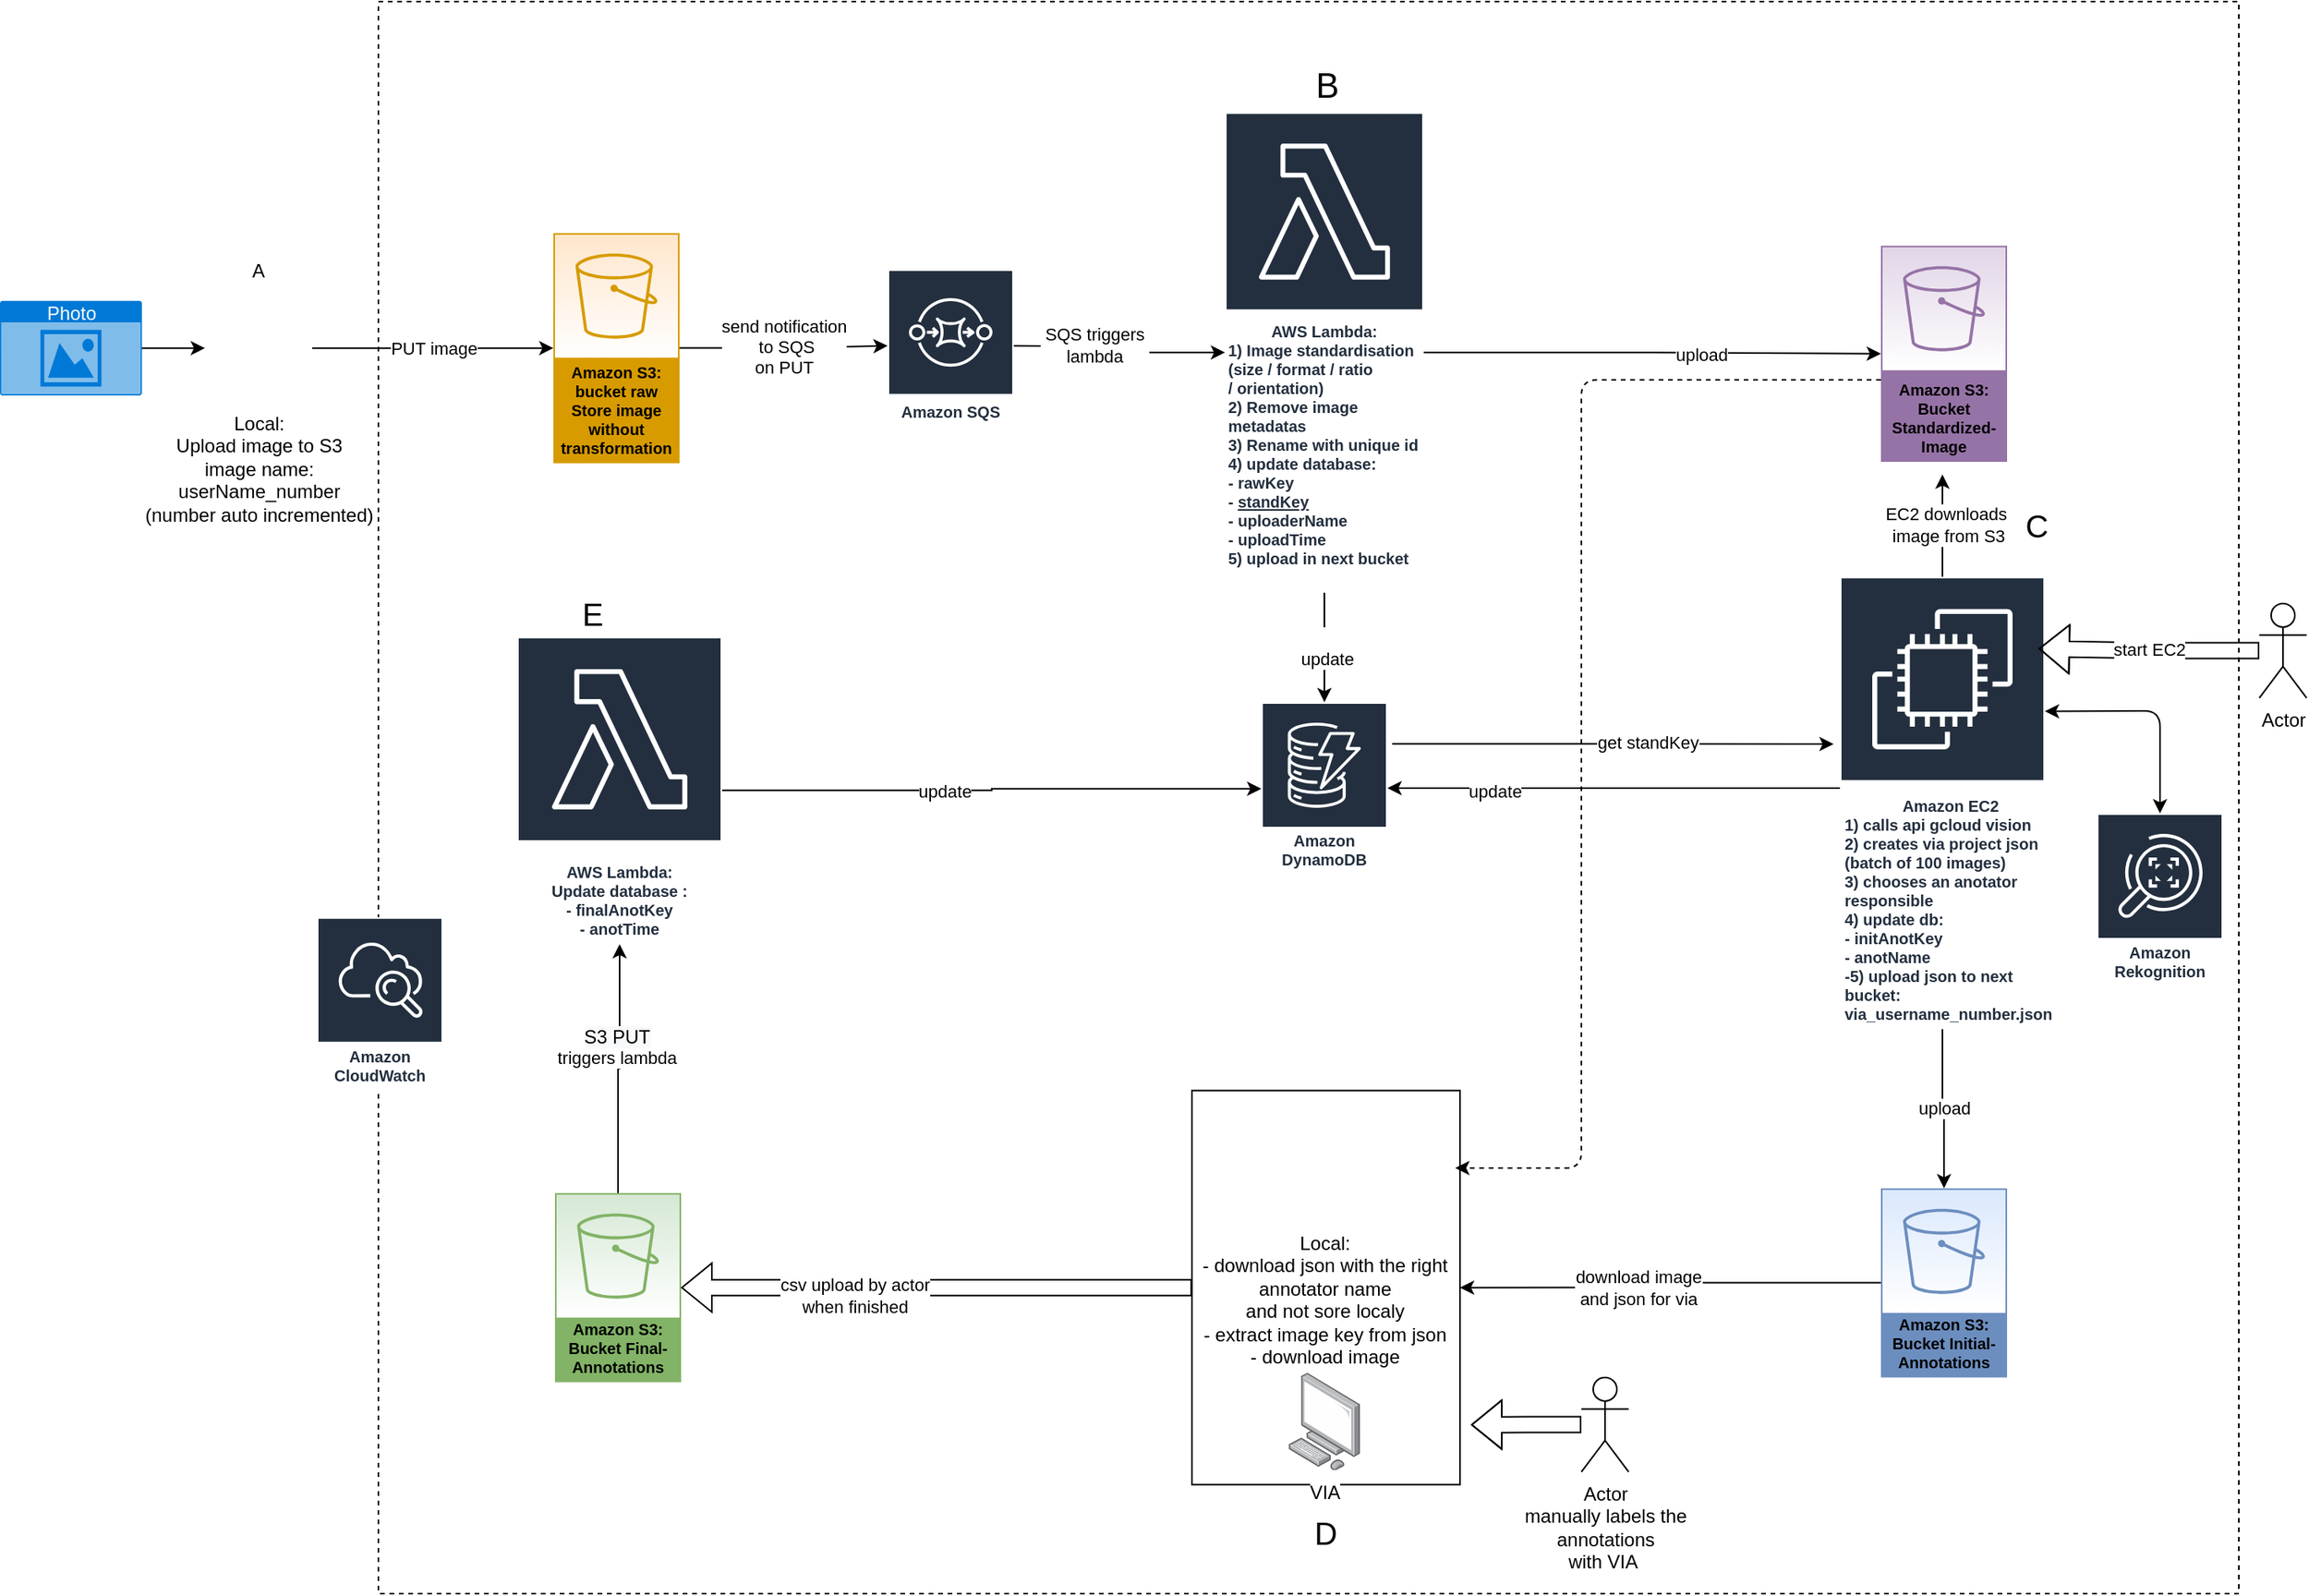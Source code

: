 <mxfile version="14.9.6" type="github">
  <diagram id="-ga6hsOEGiyw53PDkv4c" name="Page-1">
    <mxGraphModel dx="2076" dy="1094" grid="1" gridSize="10" guides="1" tooltips="1" connect="1" arrows="1" fold="1" page="1" pageScale="1" pageWidth="827" pageHeight="1169" math="0" shadow="0">
      <root>
        <mxCell id="0" />
        <mxCell id="1" parent="0" />
        <mxCell id="0uKCtbiLuTCNgKzWHR9k-3" value="Photo" style="html=1;strokeColor=none;fillColor=#0079D6;labelPosition=center;verticalLabelPosition=middle;verticalAlign=top;align=center;fontSize=12;outlineConnect=0;spacingTop=-6;fontColor=#FFFFFF;shape=mxgraph.sitemap.photo;" parent="1" vertex="1">
          <mxGeometry x="80" y="259.83" width="90" height="60" as="geometry" />
        </mxCell>
        <mxCell id="0uKCtbiLuTCNgKzWHR9k-4" value="send notification&lt;br&gt;&amp;nbsp;to SQS&lt;br&gt;on PUT" style="edgeStyle=orthogonalEdgeStyle;rounded=0;orthogonalLoop=1;jettySize=auto;html=1;" parent="1" source="0uKCtbiLuTCNgKzWHR9k-5" edge="1">
          <mxGeometry x="80" y="80" as="geometry">
            <mxPoint x="643" y="288.4" as="targetPoint" />
            <mxPoint as="offset" />
          </mxGeometry>
        </mxCell>
        <mxCell id="0uKCtbiLuTCNgKzWHR9k-5" value="Amazon S3:&lt;br&gt;bucket raw&lt;br&gt;Store image without transformation" style="outlineConnect=0;strokeColor=#d79b00;fillColor=#ffe6cc;dashed=0;verticalLabelPosition=middle;verticalAlign=bottom;align=center;html=1;whiteSpace=wrap;fontSize=10;fontStyle=1;spacing=3;shape=mxgraph.aws4.productIcon;prIcon=mxgraph.aws4.s3;gradientColor=#ffffff;" parent="1" vertex="1">
          <mxGeometry x="431" y="216.83" width="80" height="146" as="geometry" />
        </mxCell>
        <mxCell id="0uKCtbiLuTCNgKzWHR9k-8" value="Amazon S3:&lt;br&gt;Bucket Standardized-Image" style="outlineConnect=0;strokeColor=#9673a6;fillColor=#e1d5e7;dashed=0;verticalLabelPosition=middle;verticalAlign=bottom;align=center;html=1;whiteSpace=wrap;fontSize=10;fontStyle=1;spacing=3;shape=mxgraph.aws4.productIcon;prIcon=mxgraph.aws4.s3;gradientColor=#ffffff;" parent="1" vertex="1">
          <mxGeometry x="1273" y="224.83" width="80" height="137.17" as="geometry" />
        </mxCell>
        <mxCell id="0uKCtbiLuTCNgKzWHR9k-12" value="Amazon DynamoDB" style="outlineConnect=0;fontColor=#232F3E;gradientColor=none;strokeColor=#ffffff;fillColor=#232F3E;dashed=0;verticalLabelPosition=middle;verticalAlign=bottom;align=center;html=1;whiteSpace=wrap;fontSize=10;fontStyle=1;spacing=3;shape=mxgraph.aws4.productIcon;prIcon=mxgraph.aws4.dynamodb;" parent="1" vertex="1">
          <mxGeometry x="880" y="514.44" width="80" height="110" as="geometry" />
        </mxCell>
        <mxCell id="0uKCtbiLuTCNgKzWHR9k-15" value="Amazon S3:&lt;br&gt;Bucket Initial-Annotations" style="outlineConnect=0;strokeColor=#6c8ebf;fillColor=#dae8fc;dashed=0;verticalLabelPosition=middle;verticalAlign=bottom;align=center;html=1;whiteSpace=wrap;fontSize=10;fontStyle=1;spacing=3;shape=mxgraph.aws4.productIcon;prIcon=mxgraph.aws4.s3;gradientColor=#ffffff;" parent="1" vertex="1">
          <mxGeometry x="1273" y="822.83" width="80" height="120" as="geometry" />
        </mxCell>
        <mxCell id="0uKCtbiLuTCNgKzWHR9k-20" value="Amazon S3:&lt;br&gt;Bucket Final-Annotations" style="outlineConnect=0;dashed=0;verticalLabelPosition=middle;verticalAlign=bottom;align=center;html=1;whiteSpace=wrap;fontSize=10;fontStyle=1;spacing=3;shape=mxgraph.aws4.productIcon;prIcon=mxgraph.aws4.s3;fillColor=#d5e8d4;strokeColor=#82b366;gradientColor=#ffffff;" parent="1" vertex="1">
          <mxGeometry x="432" y="825.83" width="80" height="120" as="geometry" />
        </mxCell>
        <mxCell id="0uKCtbiLuTCNgKzWHR9k-21" style="edgeStyle=orthogonalEdgeStyle;shape=flexArrow;rounded=0;orthogonalLoop=1;jettySize=auto;html=1;" parent="1" source="0uKCtbiLuTCNgKzWHR9k-22" edge="1">
          <mxGeometry x="80" y="80" as="geometry">
            <mxPoint x="1013" y="972.83" as="targetPoint" />
          </mxGeometry>
        </mxCell>
        <mxCell id="0uKCtbiLuTCNgKzWHR9k-22" value="Actor&lt;br&gt;manually labels the&lt;br&gt;&amp;nbsp;annotations&amp;nbsp;&lt;br&gt;with VIA&amp;nbsp;" style="shape=umlActor;verticalLabelPosition=bottom;verticalAlign=top;html=1;outlineConnect=0;" parent="1" vertex="1">
          <mxGeometry x="1083" y="942.83" width="30" height="60" as="geometry" />
        </mxCell>
        <mxCell id="0uKCtbiLuTCNgKzWHR9k-23" style="edgeStyle=orthogonalEdgeStyle;rounded=0;orthogonalLoop=1;jettySize=auto;html=1;" parent="1" target="0uKCtbiLuTCNgKzWHR9k-36" edge="1">
          <mxGeometry x="80" y="80" as="geometry">
            <mxPoint x="723" y="288.4" as="sourcePoint" />
          </mxGeometry>
        </mxCell>
        <mxCell id="0uKCtbiLuTCNgKzWHR9k-24" value="&amp;nbsp;SQS triggers&amp;nbsp;&lt;br&gt;lambda" style="edgeLabel;html=1;align=center;verticalAlign=middle;resizable=0;points=[];" parent="0uKCtbiLuTCNgKzWHR9k-23" vertex="1" connectable="0">
          <mxGeometry x="-0.265" y="1" relative="1" as="geometry">
            <mxPoint as="offset" />
          </mxGeometry>
        </mxCell>
        <mxCell id="0uKCtbiLuTCNgKzWHR9k-26" value="" style="group" parent="1" vertex="1" connectable="0">
          <mxGeometry x="210" y="230.83" width="68" height="93" as="geometry" />
        </mxCell>
        <mxCell id="0uKCtbiLuTCNgKzWHR9k-28" value="A" style="text;html=1;strokeColor=none;fillColor=none;align=center;verticalAlign=middle;whiteSpace=wrap;rounded=0;" parent="0uKCtbiLuTCNgKzWHR9k-26" vertex="1">
          <mxGeometry x="14" width="40" height="20" as="geometry" />
        </mxCell>
        <mxCell id="0uKCtbiLuTCNgKzWHR9k-27" value="Local:&lt;br&gt;Upload image to S3&lt;br&gt;image name:&lt;br&gt;userName_number&lt;br&gt;(number auto incremented)" style="shape=image;html=1;verticalAlign=top;verticalLabelPosition=bottom;labelBackgroundColor=#ffffff;imageAspect=0;aspect=fixed;image=https://cdn4.iconfinder.com/data/icons/logos-and-brands/512/267_Python_logo-128.png" parent="0uKCtbiLuTCNgKzWHR9k-26" vertex="1">
          <mxGeometry y="25" width="68" height="68" as="geometry" />
        </mxCell>
        <mxCell id="0uKCtbiLuTCNgKzWHR9k-2" style="edgeStyle=orthogonalEdgeStyle;rounded=0;orthogonalLoop=1;jettySize=auto;html=1;" parent="1" source="0uKCtbiLuTCNgKzWHR9k-3" target="0uKCtbiLuTCNgKzWHR9k-27" edge="1">
          <mxGeometry x="80" y="80" as="geometry" />
        </mxCell>
        <mxCell id="0uKCtbiLuTCNgKzWHR9k-1" value="PUT image" style="edgeStyle=orthogonalEdgeStyle;rounded=0;orthogonalLoop=1;jettySize=auto;html=1;" parent="1" source="0uKCtbiLuTCNgKzWHR9k-27" target="0uKCtbiLuTCNgKzWHR9k-5" edge="1">
          <mxGeometry x="80" y="80" as="geometry" />
        </mxCell>
        <mxCell id="0uKCtbiLuTCNgKzWHR9k-29" value="" style="group" parent="1" vertex="1" connectable="0">
          <mxGeometry x="408" y="447.94" width="130" height="220" as="geometry" />
        </mxCell>
        <mxCell id="0uKCtbiLuTCNgKzWHR9k-30" value="&lt;span&gt;AWS Lambda:&lt;br&gt;&lt;/span&gt;Update database :&lt;br&gt;- finalAnotKey&lt;br&gt;- anotTime" style="outlineConnect=0;fontColor=#232F3E;gradientColor=none;strokeColor=#ffffff;fillColor=#232F3E;dashed=0;verticalLabelPosition=middle;verticalAlign=bottom;align=center;html=1;whiteSpace=wrap;fontSize=10;fontStyle=1;spacing=3;shape=mxgraph.aws4.productIcon;prIcon=mxgraph.aws4.lambda;" parent="0uKCtbiLuTCNgKzWHR9k-29" vertex="1">
          <mxGeometry y="25" width="130" height="195" as="geometry" />
        </mxCell>
        <mxCell id="0uKCtbiLuTCNgKzWHR9k-31" value="E" style="text;html=1;strokeColor=none;fillColor=none;align=center;verticalAlign=middle;whiteSpace=wrap;rounded=0;fontSize=20;" parent="0uKCtbiLuTCNgKzWHR9k-29" vertex="1">
          <mxGeometry x="28" width="40" height="20" as="geometry" />
        </mxCell>
        <mxCell id="0uKCtbiLuTCNgKzWHR9k-16" style="edgeStyle=orthogonalEdgeStyle;rounded=0;orthogonalLoop=1;jettySize=auto;html=1;" parent="1" source="0uKCtbiLuTCNgKzWHR9k-20" target="0uKCtbiLuTCNgKzWHR9k-30" edge="1">
          <mxGeometry x="80" y="80" as="geometry" />
        </mxCell>
        <mxCell id="0uKCtbiLuTCNgKzWHR9k-17" value="&lt;span style=&quot;font-size: 12px ; background-color: rgb(248 , 249 , 250)&quot;&gt;S3 PUT&lt;br&gt;&lt;/span&gt;triggers lambda" style="edgeLabel;html=1;align=center;verticalAlign=middle;resizable=0;points=[];" parent="0uKCtbiLuTCNgKzWHR9k-16" vertex="1" connectable="0">
          <mxGeometry x="0.187" y="2" relative="1" as="geometry">
            <mxPoint as="offset" />
          </mxGeometry>
        </mxCell>
        <mxCell id="0uKCtbiLuTCNgKzWHR9k-32" value="" style="group" parent="1" vertex="1" connectable="0">
          <mxGeometry x="1247" y="391.83" width="145" height="330" as="geometry" />
        </mxCell>
        <mxCell id="0uKCtbiLuTCNgKzWHR9k-33" value="&lt;div style=&quot;text-align: center&quot;&gt;&lt;span&gt;Amazon EC2&lt;/span&gt;&lt;/div&gt;1) calls api gcloud vision&lt;br&gt;2) creates via project json (batch of 100 images)&lt;br&gt;3) chooses an anotator responsible&lt;br&gt;4) update db: &lt;br&gt;- initAnotKey&lt;br&gt;- anotName&lt;br&gt;-5) upload json to next bucket:&lt;br&gt;via_username_number.json&amp;nbsp;" style="outlineConnect=0;fontColor=#232F3E;gradientColor=none;strokeColor=#ffffff;fillColor=#232F3E;dashed=0;verticalLabelPosition=middle;verticalAlign=bottom;align=left;html=1;whiteSpace=wrap;fontSize=10;fontStyle=1;spacing=3;shape=mxgraph.aws4.productIcon;prIcon=mxgraph.aws4.ec2;" parent="0uKCtbiLuTCNgKzWHR9k-32" vertex="1">
          <mxGeometry y="43" width="130" height="287" as="geometry" />
        </mxCell>
        <mxCell id="0uKCtbiLuTCNgKzWHR9k-34" value="C" style="text;html=1;strokeColor=none;fillColor=none;align=center;verticalAlign=middle;whiteSpace=wrap;rounded=0;fontSize=20;" parent="0uKCtbiLuTCNgKzWHR9k-32" vertex="1">
          <mxGeometry x="105" width="40" height="20" as="geometry" />
        </mxCell>
        <mxCell id="vDEPFkAlniMlXCrJtaB1-2" value="" style="endArrow=classic;html=1;startArrow=classic;startFill=1;" edge="1" parent="0uKCtbiLuTCNgKzWHR9k-32" target="vDEPFkAlniMlXCrJtaB1-1">
          <mxGeometry width="50" height="50" relative="1" as="geometry">
            <mxPoint x="130" y="128.403" as="sourcePoint" />
            <mxPoint x="203" y="170.17" as="targetPoint" />
            <Array as="points">
              <mxPoint x="203" y="128.17" />
            </Array>
          </mxGeometry>
        </mxCell>
        <mxCell id="0uKCtbiLuTCNgKzWHR9k-6" style="edgeStyle=orthogonalEdgeStyle;rounded=0;orthogonalLoop=1;jettySize=auto;html=1;" parent="1" source="0uKCtbiLuTCNgKzWHR9k-33" edge="1">
          <mxGeometry x="80" y="80" as="geometry">
            <mxPoint x="1480" y="410" as="sourcePoint" />
            <mxPoint x="1312" y="370" as="targetPoint" />
          </mxGeometry>
        </mxCell>
        <mxCell id="0uKCtbiLuTCNgKzWHR9k-7" value="EC2 downloads&lt;br&gt;&amp;nbsp;image from S3" style="edgeLabel;html=1;align=center;verticalAlign=middle;resizable=0;points=[];" parent="0uKCtbiLuTCNgKzWHR9k-6" vertex="1" connectable="0">
          <mxGeometry x="0.422" relative="1" as="geometry">
            <mxPoint x="1" y="13" as="offset" />
          </mxGeometry>
        </mxCell>
        <mxCell id="0uKCtbiLuTCNgKzWHR9k-9" style="edgeStyle=orthogonalEdgeStyle;rounded=0;orthogonalLoop=1;jettySize=auto;html=1;" parent="1" source="0uKCtbiLuTCNgKzWHR9k-33" target="0uKCtbiLuTCNgKzWHR9k-12" edge="1">
          <mxGeometry x="80" y="80" as="geometry">
            <Array as="points">
              <mxPoint x="1073" y="569" />
              <mxPoint x="1073" y="569" />
            </Array>
          </mxGeometry>
        </mxCell>
        <mxCell id="0uKCtbiLuTCNgKzWHR9k-10" value="update" style="edgeLabel;html=1;align=center;verticalAlign=middle;resizable=0;points=[];" parent="0uKCtbiLuTCNgKzWHR9k-9" vertex="1" connectable="0">
          <mxGeometry x="0.528" y="2" relative="1" as="geometry">
            <mxPoint as="offset" />
          </mxGeometry>
        </mxCell>
        <mxCell id="0uKCtbiLuTCNgKzWHR9k-38" style="edgeStyle=orthogonalEdgeStyle;rounded=0;orthogonalLoop=1;jettySize=auto;html=1;" parent="1" source="0uKCtbiLuTCNgKzWHR9k-36" target="0uKCtbiLuTCNgKzWHR9k-8" edge="1">
          <mxGeometry x="80" y="80" as="geometry" />
        </mxCell>
        <mxCell id="0uKCtbiLuTCNgKzWHR9k-39" value="upload" style="edgeLabel;html=1;align=center;verticalAlign=middle;resizable=0;points=[];" parent="0uKCtbiLuTCNgKzWHR9k-38" vertex="1" connectable="0">
          <mxGeometry x="0.219" relative="1" as="geometry">
            <mxPoint as="offset" />
          </mxGeometry>
        </mxCell>
        <mxCell id="0uKCtbiLuTCNgKzWHR9k-40" value="&lt;br&gt;&amp;nbsp;update&lt;br&gt;" style="edgeStyle=orthogonalEdgeStyle;rounded=0;orthogonalLoop=1;jettySize=auto;html=1;" parent="1" source="0uKCtbiLuTCNgKzWHR9k-36" target="0uKCtbiLuTCNgKzWHR9k-12" edge="1">
          <mxGeometry x="80" y="80" as="geometry" />
        </mxCell>
        <mxCell id="0uKCtbiLuTCNgKzWHR9k-41" value="start EC2" style="edgeStyle=orthogonalEdgeStyle;shape=flexArrow;rounded=0;orthogonalLoop=1;jettySize=auto;html=1;entryX=0.969;entryY=0.295;entryDx=0;entryDy=0;entryPerimeter=0;" parent="1" source="0uKCtbiLuTCNgKzWHR9k-42" edge="1">
          <mxGeometry x="80" y="41" as="geometry">
            <mxPoint x="1372.97" y="480.495" as="targetPoint" />
          </mxGeometry>
        </mxCell>
        <mxCell id="0uKCtbiLuTCNgKzWHR9k-42" value="Actor" style="shape=umlActor;verticalLabelPosition=bottom;verticalAlign=top;html=1;outlineConnect=0;" parent="1" vertex="1">
          <mxGeometry x="1513" y="451.83" width="30" height="60" as="geometry" />
        </mxCell>
        <mxCell id="0uKCtbiLuTCNgKzWHR9k-43" value="upload" style="edgeStyle=orthogonalEdgeStyle;rounded=0;orthogonalLoop=1;jettySize=auto;html=1;" parent="1" source="0uKCtbiLuTCNgKzWHR9k-33" target="0uKCtbiLuTCNgKzWHR9k-15" edge="1">
          <mxGeometry x="80" y="80" as="geometry" />
        </mxCell>
        <mxCell id="0uKCtbiLuTCNgKzWHR9k-44" style="edgeStyle=orthogonalEdgeStyle;rounded=0;orthogonalLoop=1;jettySize=auto;html=1;" parent="1" source="0uKCtbiLuTCNgKzWHR9k-30" target="0uKCtbiLuTCNgKzWHR9k-12" edge="1">
          <mxGeometry x="80" y="80" as="geometry" />
        </mxCell>
        <mxCell id="0uKCtbiLuTCNgKzWHR9k-45" value="update" style="edgeLabel;html=1;align=center;verticalAlign=middle;resizable=0;points=[];" parent="0uKCtbiLuTCNgKzWHR9k-44" vertex="1" connectable="0">
          <mxGeometry x="-0.181" relative="1" as="geometry">
            <mxPoint as="offset" />
          </mxGeometry>
        </mxCell>
        <mxCell id="0uKCtbiLuTCNgKzWHR9k-46" value="" style="group" parent="1" vertex="1" connectable="0">
          <mxGeometry x="836" y="760.83" width="170" height="250" as="geometry" />
        </mxCell>
        <mxCell id="0uKCtbiLuTCNgKzWHR9k-47" value="" style="whiteSpace=wrap;html=1;container=1;" parent="0uKCtbiLuTCNgKzWHR9k-46" vertex="1">
          <mxGeometry width="170" height="250" as="geometry">
            <mxRectangle width="50" height="40" as="alternateBounds" />
          </mxGeometry>
        </mxCell>
        <mxCell id="0uKCtbiLuTCNgKzWHR9k-48" value="" style="group" parent="0uKCtbiLuTCNgKzWHR9k-46" vertex="1" connectable="0">
          <mxGeometry x="50" width="120" height="250" as="geometry" />
        </mxCell>
        <mxCell id="0uKCtbiLuTCNgKzWHR9k-49" value="Local:&lt;br&gt;- download json with the right &lt;br&gt;annotator name &lt;br&gt;and not sore localy&lt;br&gt;- extract image key from json&lt;br&gt;- download image" style="shape=image;html=1;verticalAlign=top;verticalLabelPosition=bottom;labelBackgroundColor=#ffffff;imageAspect=0;aspect=fixed;image=https://cdn4.iconfinder.com/data/icons/logos-and-brands/512/267_Python_logo-128.png" parent="0uKCtbiLuTCNgKzWHR9k-48" vertex="1">
          <mxGeometry y="15" width="68" height="68" as="geometry" />
        </mxCell>
        <mxCell id="0uKCtbiLuTCNgKzWHR9k-50" value="VIA" style="points=[];aspect=fixed;html=1;align=center;shadow=0;dashed=0;image;image=img/lib/allied_telesis/computer_and_terminals/Personal_Computer.svg;" parent="0uKCtbiLuTCNgKzWHR9k-48" vertex="1">
          <mxGeometry x="11.2" y="179.17" width="45.6" height="61.8" as="geometry" />
        </mxCell>
        <mxCell id="0uKCtbiLuTCNgKzWHR9k-13" value="h" style="edgeStyle=orthogonalEdgeStyle;rounded=0;orthogonalLoop=1;jettySize=auto;html=1;entryX=1;entryY=0.5;entryDx=0;entryDy=0;" parent="1" source="0uKCtbiLuTCNgKzWHR9k-15" target="0uKCtbiLuTCNgKzWHR9k-47" edge="1">
          <mxGeometry x="80" y="80" as="geometry">
            <mxPoint x="1013" y="910.83" as="targetPoint" />
          </mxGeometry>
        </mxCell>
        <mxCell id="0uKCtbiLuTCNgKzWHR9k-14" value="download image&lt;br&gt;and json for via" style="edgeLabel;html=1;align=center;verticalAlign=middle;resizable=0;points=[];" parent="0uKCtbiLuTCNgKzWHR9k-13" vertex="1" connectable="0">
          <mxGeometry x="0.156" relative="1" as="geometry">
            <mxPoint x="-1" as="offset" />
          </mxGeometry>
        </mxCell>
        <mxCell id="0uKCtbiLuTCNgKzWHR9k-51" value="D" style="text;html=1;strokeColor=none;fillColor=none;align=center;verticalAlign=middle;whiteSpace=wrap;rounded=0;fontSize=20;" parent="1" vertex="1">
          <mxGeometry x="901" y="1030.83" width="40" height="20" as="geometry" />
        </mxCell>
        <mxCell id="0uKCtbiLuTCNgKzWHR9k-52" value="Amazon SQS" style="outlineConnect=0;fontColor=#232F3E;gradientColor=none;strokeColor=#ffffff;fillColor=#232F3E;dashed=0;verticalLabelPosition=middle;verticalAlign=bottom;align=center;html=1;whiteSpace=wrap;fontSize=10;fontStyle=1;spacing=3;shape=mxgraph.aws4.productIcon;prIcon=mxgraph.aws4.sqs;" parent="1" vertex="1">
          <mxGeometry x="643" y="239.83" width="80" height="100" as="geometry" />
        </mxCell>
        <mxCell id="OJoio6pD2PtJ5NFqTnMK-3" value="" style="endArrow=classic;html=1;" parent="1" edge="1">
          <mxGeometry x="80" y="80" width="50" height="50" as="geometry">
            <mxPoint x="963" y="540.83" as="sourcePoint" />
            <mxPoint x="1243" y="541" as="targetPoint" />
          </mxGeometry>
        </mxCell>
        <mxCell id="OJoio6pD2PtJ5NFqTnMK-4" value="get standKey" style="edgeLabel;html=1;align=center;verticalAlign=middle;resizable=0;points=[];" parent="OJoio6pD2PtJ5NFqTnMK-3" vertex="1" connectable="0">
          <mxGeometry x="0.157" y="1" relative="1" as="geometry">
            <mxPoint as="offset" />
          </mxGeometry>
        </mxCell>
        <mxCell id="0uKCtbiLuTCNgKzWHR9k-36" value="&lt;br&gt;AWS Lambda:&lt;br&gt;&lt;div style=&quot;text-align: left&quot;&gt;&lt;span&gt;1) Image standardisation (s&lt;/span&gt;&lt;span&gt;ize /&amp;nbsp;&lt;/span&gt;&lt;span&gt;format /&amp;nbsp;&lt;/span&gt;&lt;span&gt;ratio /&amp;nbsp;&lt;/span&gt;&lt;span&gt;orientation)&lt;/span&gt;&lt;/div&gt;&lt;div style=&quot;text-align: left&quot;&gt;&lt;span&gt;2) Remove image metadatas&lt;/span&gt;&lt;/div&gt;&lt;div style=&quot;text-align: left&quot;&gt;&lt;span&gt;3) Rename with unique id&lt;/span&gt;&lt;/div&gt;&lt;div style=&quot;text-align: left&quot;&gt;&lt;span&gt;4) update database:&amp;nbsp;&lt;/span&gt;&lt;/div&gt;&lt;div style=&quot;text-align: left&quot;&gt;&lt;span&gt;- rawKey&lt;/span&gt;&lt;/div&gt;&lt;div style=&quot;text-align: left&quot;&gt;- &lt;u&gt;standKey&lt;/u&gt;&lt;/div&gt;&lt;div style=&quot;text-align: left&quot;&gt;&lt;span&gt;- uploaderName&lt;/span&gt;&lt;/div&gt;&lt;div style=&quot;text-align: left&quot;&gt;&lt;span&gt;- uploadTime&lt;/span&gt;&lt;/div&gt;&lt;div style=&quot;text-align: left&quot;&gt;&lt;span&gt;5) upload in next bucket&lt;/span&gt;&lt;/div&gt;&lt;div style=&quot;text-align: left&quot;&gt;&lt;span&gt;&lt;br&gt;&lt;/span&gt;&lt;/div&gt;" style="outlineConnect=0;fontColor=#232F3E;gradientColor=none;strokeColor=#ffffff;fillColor=#232F3E;dashed=0;verticalLabelPosition=middle;verticalAlign=bottom;align=center;html=1;whiteSpace=wrap;fontSize=10;fontStyle=1;spacing=3;shape=mxgraph.aws4.productIcon;prIcon=mxgraph.aws4.lambda;" parent="1" vertex="1">
          <mxGeometry x="857" y="140.22" width="126" height="304.78" as="geometry" />
        </mxCell>
        <mxCell id="FAO104bJFNIz5bLDv61E-4" value="" style="rounded=0;whiteSpace=wrap;html=1;shadow=0;dashed=1;gradientColor=#ffffff;fillColor=none;" parent="1" vertex="1">
          <mxGeometry x="320" y="70" width="1180" height="1010" as="geometry" />
        </mxCell>
        <mxCell id="FAO104bJFNIz5bLDv61E-1" value="" style="endArrow=classic;html=1;dashed=1;edgeStyle=orthogonalEdgeStyle;" parent="1" edge="1">
          <mxGeometry x="80" y="80" width="50" height="50" as="geometry">
            <mxPoint x="1273" y="310" as="sourcePoint" />
            <mxPoint x="1003" y="810" as="targetPoint" />
            <Array as="points">
              <mxPoint x="1083" y="310" />
              <mxPoint x="1083" y="810" />
              <mxPoint x="1003" y="810" />
            </Array>
          </mxGeometry>
        </mxCell>
        <mxCell id="0uKCtbiLuTCNgKzWHR9k-37" value="B" style="text;html=1;strokeColor=none;fillColor=none;align=center;verticalAlign=middle;whiteSpace=wrap;rounded=0;fontSize=22;" parent="1" vertex="1">
          <mxGeometry x="902" y="113.83" width="40" height="20" as="geometry" />
        </mxCell>
        <mxCell id="FAO104bJFNIz5bLDv61E-3" value="Amazon CloudWatch" style="outlineConnect=0;fontColor=#232F3E;gradientColor=none;strokeColor=#ffffff;fillColor=#232F3E;dashed=0;verticalLabelPosition=middle;verticalAlign=bottom;align=center;html=1;whiteSpace=wrap;fontSize=10;fontStyle=1;spacing=3;shape=mxgraph.aws4.productIcon;prIcon=mxgraph.aws4.cloudwatch;shadow=0;" parent="1" vertex="1">
          <mxGeometry x="281" y="650.83" width="80" height="110" as="geometry" />
        </mxCell>
        <mxCell id="0uKCtbiLuTCNgKzWHR9k-18" style="edgeStyle=orthogonalEdgeStyle;shape=flexArrow;rounded=0;orthogonalLoop=1;jettySize=auto;html=1;" parent="1" source="0uKCtbiLuTCNgKzWHR9k-47" target="0uKCtbiLuTCNgKzWHR9k-20" edge="1">
          <mxGeometry x="80" y="80" as="geometry">
            <mxPoint x="673" y="980.83" as="sourcePoint" />
          </mxGeometry>
        </mxCell>
        <mxCell id="0uKCtbiLuTCNgKzWHR9k-19" value="csv upload by actor&lt;br&gt;when finished" style="edgeLabel;html=1;align=center;verticalAlign=middle;resizable=0;points=[];" parent="0uKCtbiLuTCNgKzWHR9k-18" vertex="1" connectable="0">
          <mxGeometry x="0.322" y="5" relative="1" as="geometry">
            <mxPoint as="offset" />
          </mxGeometry>
        </mxCell>
        <mxCell id="vDEPFkAlniMlXCrJtaB1-1" value="Amazon Rekognition" style="outlineConnect=0;fontColor=#232F3E;gradientColor=none;strokeColor=#ffffff;fillColor=#232F3E;dashed=0;verticalLabelPosition=middle;verticalAlign=bottom;align=center;html=1;whiteSpace=wrap;fontSize=10;fontStyle=1;spacing=3;shape=mxgraph.aws4.productIcon;prIcon=mxgraph.aws4.rekognition;" vertex="1" parent="1">
          <mxGeometry x="1410" y="585" width="80" height="110" as="geometry" />
        </mxCell>
      </root>
    </mxGraphModel>
  </diagram>
</mxfile>

